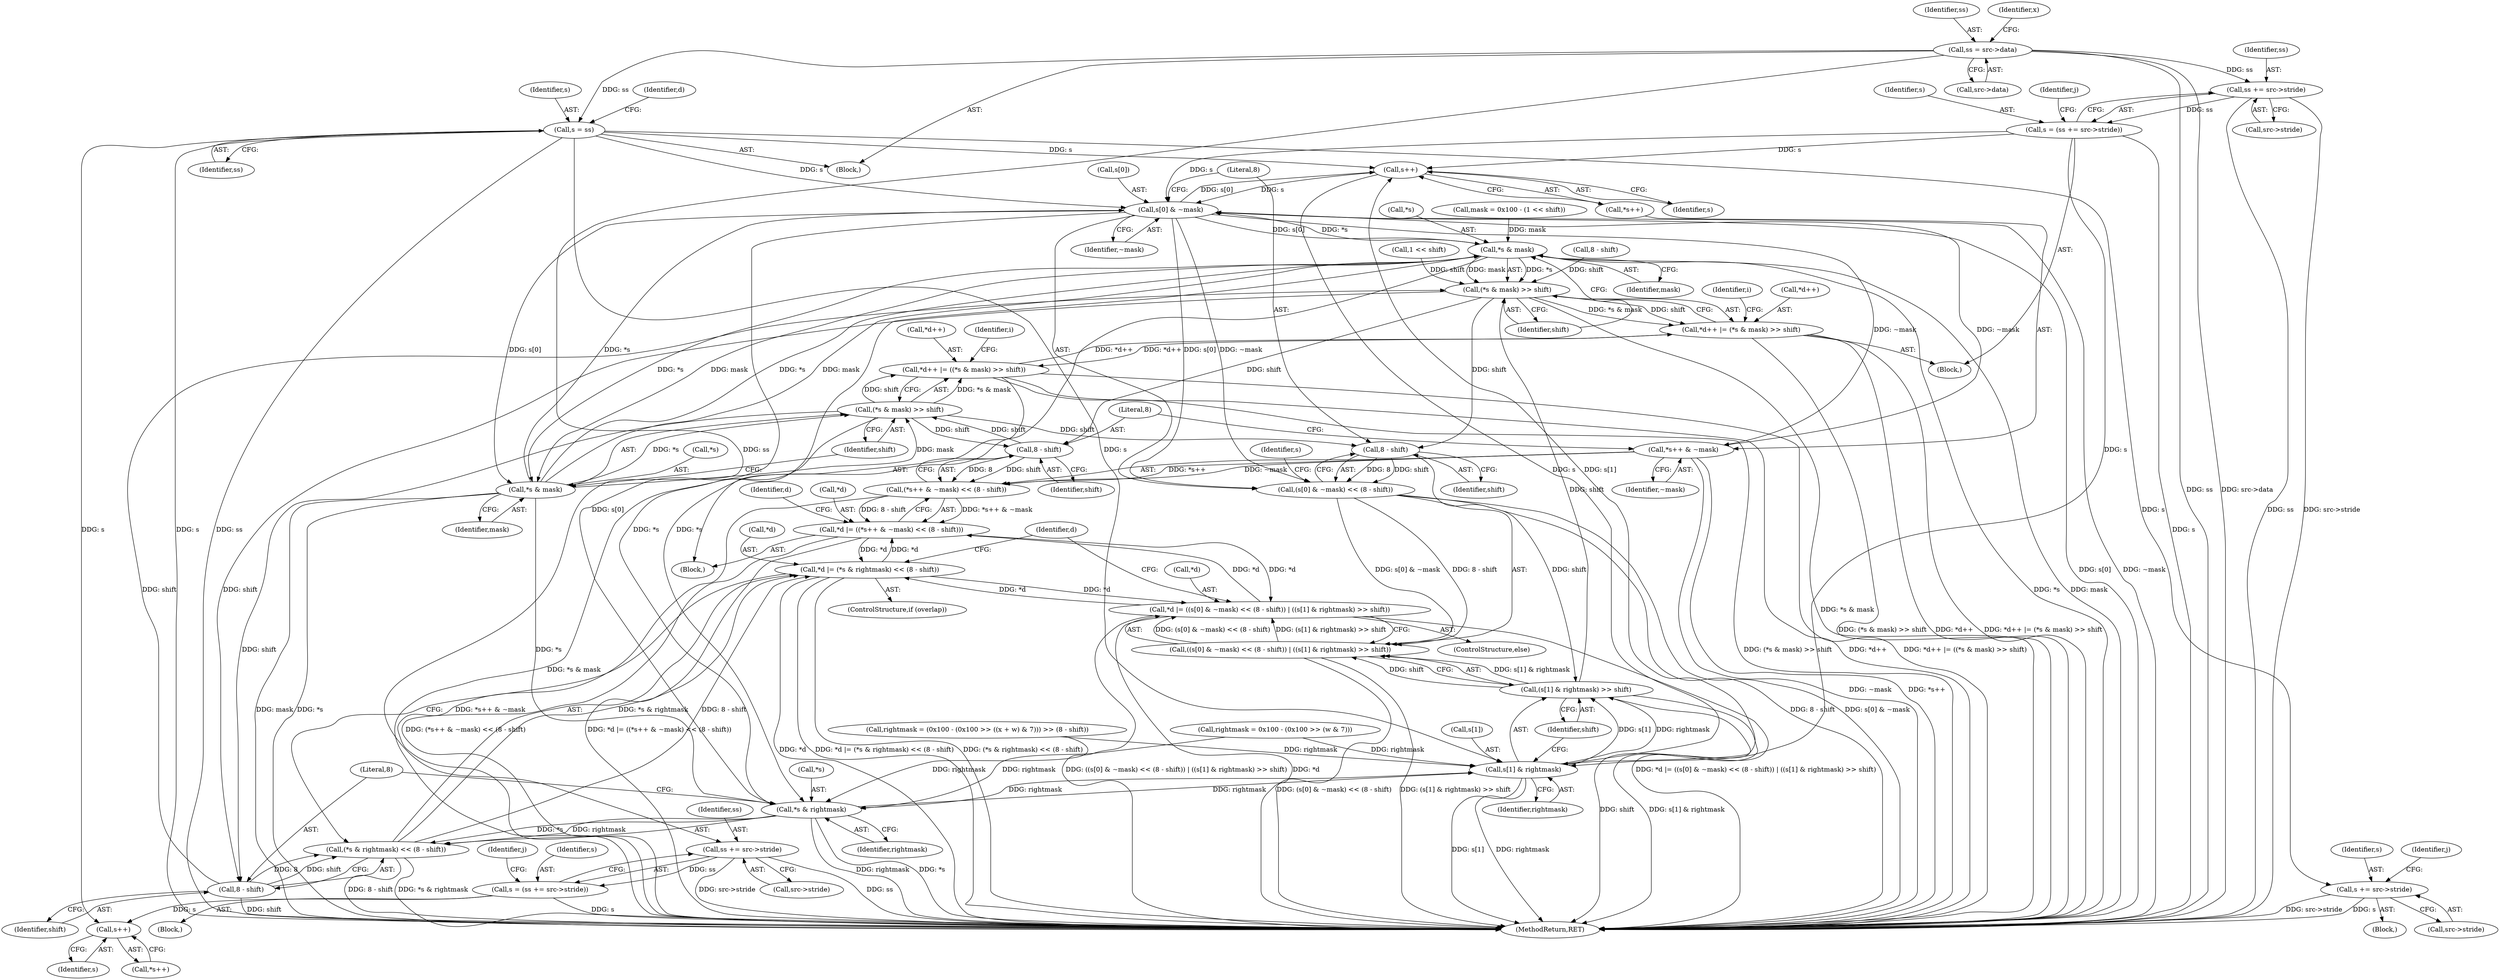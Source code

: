 digraph "0_ghostscript_e698d5c11d27212aa1098bc5b1673a3378563092_3@pointer" {
"1000150" [label="(Call,ss = src->data)"];
"1000286" [label="(Call,s = ss)"];
"1000390" [label="(Call,s += src->stride)"];
"1000441" [label="(Call,s++)"];
"1000558" [label="(Call,s++)"];
"1000593" [label="(Call,s[0] & ~mask)"];
"1000535" [label="(Call,*s & mask)"];
"1000534" [label="(Call,(*s & mask) >> shift)"];
"1000530" [label="(Call,*d++ |= (*s & mask) >> shift)"];
"1000564" [label="(Call,*d++ |= ((*s & mask) >> shift))"];
"1000561" [label="(Call,8 - shift)"];
"1000555" [label="(Call,(*s++ & ~mask) << (8 - shift))"];
"1000552" [label="(Call,*d |= ((*s++ & ~mask) << (8 - shift)))"];
"1000576" [label="(Call,*d |= (*s & rightmask) << (8 - shift))"];
"1000588" [label="(Call,*d |= ((s[0] & ~mask) << (8 - shift)) | ((s[1] & rightmask) >> shift))"];
"1000568" [label="(Call,(*s & mask) >> shift)"];
"1000584" [label="(Call,8 - shift)"];
"1000579" [label="(Call,(*s & rightmask) << (8 - shift))"];
"1000598" [label="(Call,8 - shift)"];
"1000592" [label="(Call,(s[0] & ~mask) << (8 - shift))"];
"1000591" [label="(Call,((s[0] & ~mask) << (8 - shift)) | ((s[1] & rightmask) >> shift))"];
"1000601" [label="(Call,(s[1] & rightmask) >> shift)"];
"1000569" [label="(Call,*s & mask)"];
"1000580" [label="(Call,*s & rightmask)"];
"1000602" [label="(Call,s[1] & rightmask)"];
"1000556" [label="(Call,*s++ & ~mask)"];
"1000459" [label="(Call,ss += src->stride)"];
"1000457" [label="(Call,s = (ss += src->stride))"];
"1000617" [label="(Call,ss += src->stride)"];
"1000615" [label="(Call,s = (ss += src->stride))"];
"1000561" [label="(Call,8 - shift)"];
"1000391" [label="(Identifier,s)"];
"1000288" [label="(Identifier,ss)"];
"1000375" [label="(Block,)"];
"1000286" [label="(Call,s = ss)"];
"1000551" [label="(Block,)"];
"1000528" [label="(Identifier,j)"];
"1000555" [label="(Call,(*s++ & ~mask) << (8 - shift))"];
"1000573" [label="(Identifier,shift)"];
"1000495" [label="(Call,rightmask = (0x100 - (0x100 >> ((x + w) & 7))) >> (8 - shift))"];
"1000568" [label="(Call,(*s & mask) >> shift)"];
"1000577" [label="(Call,*d)"];
"1000586" [label="(Identifier,shift)"];
"1000594" [label="(Call,s[0])"];
"1000601" [label="(Call,(s[1] & rightmask) >> shift)"];
"1000615" [label="(Call,s = (ss += src->stride))"];
"1000290" [label="(Identifier,d)"];
"1000542" [label="(Identifier,i)"];
"1000591" [label="(Call,((s[0] & ~mask) << (8 - shift)) | ((s[1] & rightmask) >> shift))"];
"1000530" [label="(Call,*d++ |= (*s & mask) >> shift)"];
"1000583" [label="(Identifier,rightmask)"];
"1000461" [label="(Call,src->stride)"];
"1000587" [label="(ControlStructure,else)"];
"1000565" [label="(Call,*d++)"];
"1000569" [label="(Call,*s & mask)"];
"1000597" [label="(Identifier,~mask)"];
"1000603" [label="(Call,s[1])"];
"1000531" [label="(Call,*d++)"];
"1000536" [label="(Call,*s)"];
"1000150" [label="(Call,ss = src->data)"];
"1000459" [label="(Call,ss += src->stride)"];
"1000581" [label="(Call,*s)"];
"1000550" [label="(Identifier,i)"];
"1000607" [label="(Identifier,shift)"];
"1000618" [label="(Identifier,ss)"];
"1000617" [label="(Call,ss += src->stride)"];
"1000535" [label="(Call,*s & mask)"];
"1000593" [label="(Call,s[0] & ~mask)"];
"1000589" [label="(Call,*d)"];
"1000559" [label="(Identifier,s)"];
"1000529" [label="(Block,)"];
"1000580" [label="(Call,*s & rightmask)"];
"1000507" [label="(Call,8 - shift)"];
"1000486" [label="(Call,mask = 0x100 - (1 << shift))"];
"1000392" [label="(Call,src->stride)"];
"1000151" [label="(Identifier,ss)"];
"1000579" [label="(Call,(*s & rightmask) << (8 - shift))"];
"1000374" [label="(Identifier,j)"];
"1000425" [label="(Identifier,j)"];
"1000616" [label="(Identifier,s)"];
"1000599" [label="(Literal,8)"];
"1000585" [label="(Literal,8)"];
"1000564" [label="(Call,*d++ |= ((*s & mask) >> shift))"];
"1000426" [label="(Block,)"];
"1000588" [label="(Call,*d |= ((s[0] & ~mask) << (8 - shift)) | ((s[1] & rightmask) >> shift))"];
"1000570" [label="(Call,*s)"];
"1000113" [label="(Block,)"];
"1000511" [label="(Call,rightmask = 0x100 - (0x100 >> (w & 7)))"];
"1000457" [label="(Call,s = (ss += src->stride))"];
"1000442" [label="(Identifier,s)"];
"1000576" [label="(Call,*d |= (*s & rightmask) << (8 - shift))"];
"1000609" [label="(Identifier,d)"];
"1000574" [label="(ControlStructure,if (overlap))"];
"1000584" [label="(Call,8 - shift)"];
"1000624" [label="(MethodReturn,RET)"];
"1000460" [label="(Identifier,ss)"];
"1000619" [label="(Call,src->stride)"];
"1000556" [label="(Call,*s++ & ~mask)"];
"1000558" [label="(Call,s++)"];
"1000563" [label="(Identifier,shift)"];
"1000539" [label="(Identifier,shift)"];
"1000600" [label="(Identifier,shift)"];
"1000602" [label="(Call,s[1] & rightmask)"];
"1000157" [label="(Identifier,x)"];
"1000557" [label="(Call,*s++)"];
"1000604" [label="(Identifier,s)"];
"1000560" [label="(Identifier,~mask)"];
"1000440" [label="(Call,*s++)"];
"1000534" [label="(Call,(*s & mask) >> shift)"];
"1000553" [label="(Call,*d)"];
"1000552" [label="(Call,*d |= ((*s++ & ~mask) << (8 - shift)))"];
"1000152" [label="(Call,src->data)"];
"1000441" [label="(Call,s++)"];
"1000390" [label="(Call,s += src->stride)"];
"1000562" [label="(Literal,8)"];
"1000287" [label="(Identifier,s)"];
"1000598" [label="(Call,8 - shift)"];
"1000592" [label="(Call,(s[0] & ~mask) << (8 - shift))"];
"1000606" [label="(Identifier,rightmask)"];
"1000538" [label="(Identifier,mask)"];
"1000458" [label="(Identifier,s)"];
"1000572" [label="(Identifier,mask)"];
"1000567" [label="(Identifier,d)"];
"1000490" [label="(Call,1 << shift)"];
"1000150" -> "1000113"  [label="AST: "];
"1000150" -> "1000152"  [label="CFG: "];
"1000151" -> "1000150"  [label="AST: "];
"1000152" -> "1000150"  [label="AST: "];
"1000157" -> "1000150"  [label="CFG: "];
"1000150" -> "1000624"  [label="DDG: ss"];
"1000150" -> "1000624"  [label="DDG: src->data"];
"1000150" -> "1000286"  [label="DDG: ss"];
"1000150" -> "1000459"  [label="DDG: ss"];
"1000150" -> "1000617"  [label="DDG: ss"];
"1000286" -> "1000113"  [label="AST: "];
"1000286" -> "1000288"  [label="CFG: "];
"1000287" -> "1000286"  [label="AST: "];
"1000288" -> "1000286"  [label="AST: "];
"1000290" -> "1000286"  [label="CFG: "];
"1000286" -> "1000624"  [label="DDG: s"];
"1000286" -> "1000624"  [label="DDG: ss"];
"1000286" -> "1000390"  [label="DDG: s"];
"1000286" -> "1000441"  [label="DDG: s"];
"1000286" -> "1000558"  [label="DDG: s"];
"1000286" -> "1000593"  [label="DDG: s"];
"1000286" -> "1000602"  [label="DDG: s"];
"1000390" -> "1000375"  [label="AST: "];
"1000390" -> "1000392"  [label="CFG: "];
"1000391" -> "1000390"  [label="AST: "];
"1000392" -> "1000390"  [label="AST: "];
"1000374" -> "1000390"  [label="CFG: "];
"1000390" -> "1000624"  [label="DDG: src->stride"];
"1000390" -> "1000624"  [label="DDG: s"];
"1000441" -> "1000440"  [label="AST: "];
"1000441" -> "1000442"  [label="CFG: "];
"1000442" -> "1000441"  [label="AST: "];
"1000440" -> "1000441"  [label="CFG: "];
"1000457" -> "1000441"  [label="DDG: s"];
"1000558" -> "1000557"  [label="AST: "];
"1000558" -> "1000559"  [label="CFG: "];
"1000559" -> "1000558"  [label="AST: "];
"1000557" -> "1000558"  [label="CFG: "];
"1000615" -> "1000558"  [label="DDG: s"];
"1000593" -> "1000558"  [label="DDG: s[0]"];
"1000602" -> "1000558"  [label="DDG: s[1]"];
"1000558" -> "1000593"  [label="DDG: s"];
"1000558" -> "1000602"  [label="DDG: s"];
"1000593" -> "1000592"  [label="AST: "];
"1000593" -> "1000597"  [label="CFG: "];
"1000594" -> "1000593"  [label="AST: "];
"1000597" -> "1000593"  [label="AST: "];
"1000599" -> "1000593"  [label="CFG: "];
"1000593" -> "1000624"  [label="DDG: ~mask"];
"1000593" -> "1000624"  [label="DDG: s[0]"];
"1000593" -> "1000535"  [label="DDG: s[0]"];
"1000593" -> "1000556"  [label="DDG: ~mask"];
"1000593" -> "1000569"  [label="DDG: s[0]"];
"1000593" -> "1000580"  [label="DDG: s[0]"];
"1000593" -> "1000592"  [label="DDG: s[0]"];
"1000593" -> "1000592"  [label="DDG: ~mask"];
"1000615" -> "1000593"  [label="DDG: s"];
"1000535" -> "1000593"  [label="DDG: *s"];
"1000569" -> "1000593"  [label="DDG: *s"];
"1000556" -> "1000593"  [label="DDG: ~mask"];
"1000535" -> "1000534"  [label="AST: "];
"1000535" -> "1000538"  [label="CFG: "];
"1000536" -> "1000535"  [label="AST: "];
"1000538" -> "1000535"  [label="AST: "];
"1000539" -> "1000535"  [label="CFG: "];
"1000535" -> "1000624"  [label="DDG: *s"];
"1000535" -> "1000624"  [label="DDG: mask"];
"1000535" -> "1000534"  [label="DDG: *s"];
"1000535" -> "1000534"  [label="DDG: mask"];
"1000580" -> "1000535"  [label="DDG: *s"];
"1000569" -> "1000535"  [label="DDG: *s"];
"1000569" -> "1000535"  [label="DDG: mask"];
"1000486" -> "1000535"  [label="DDG: mask"];
"1000535" -> "1000569"  [label="DDG: *s"];
"1000535" -> "1000569"  [label="DDG: mask"];
"1000535" -> "1000580"  [label="DDG: *s"];
"1000534" -> "1000530"  [label="AST: "];
"1000534" -> "1000539"  [label="CFG: "];
"1000539" -> "1000534"  [label="AST: "];
"1000530" -> "1000534"  [label="CFG: "];
"1000534" -> "1000624"  [label="DDG: *s & mask"];
"1000534" -> "1000530"  [label="DDG: *s & mask"];
"1000534" -> "1000530"  [label="DDG: shift"];
"1000601" -> "1000534"  [label="DDG: shift"];
"1000507" -> "1000534"  [label="DDG: shift"];
"1000584" -> "1000534"  [label="DDG: shift"];
"1000490" -> "1000534"  [label="DDG: shift"];
"1000534" -> "1000561"  [label="DDG: shift"];
"1000534" -> "1000584"  [label="DDG: shift"];
"1000534" -> "1000598"  [label="DDG: shift"];
"1000530" -> "1000529"  [label="AST: "];
"1000531" -> "1000530"  [label="AST: "];
"1000542" -> "1000530"  [label="CFG: "];
"1000530" -> "1000624"  [label="DDG: *d++"];
"1000530" -> "1000624"  [label="DDG: *d++ |= (*s & mask) >> shift"];
"1000530" -> "1000624"  [label="DDG: (*s & mask) >> shift"];
"1000564" -> "1000530"  [label="DDG: *d++"];
"1000530" -> "1000564"  [label="DDG: *d++"];
"1000564" -> "1000551"  [label="AST: "];
"1000564" -> "1000568"  [label="CFG: "];
"1000565" -> "1000564"  [label="AST: "];
"1000568" -> "1000564"  [label="AST: "];
"1000550" -> "1000564"  [label="CFG: "];
"1000564" -> "1000624"  [label="DDG: (*s & mask) >> shift"];
"1000564" -> "1000624"  [label="DDG: *d++"];
"1000564" -> "1000624"  [label="DDG: *d++ |= ((*s & mask) >> shift)"];
"1000568" -> "1000564"  [label="DDG: *s & mask"];
"1000568" -> "1000564"  [label="DDG: shift"];
"1000561" -> "1000555"  [label="AST: "];
"1000561" -> "1000563"  [label="CFG: "];
"1000562" -> "1000561"  [label="AST: "];
"1000563" -> "1000561"  [label="AST: "];
"1000555" -> "1000561"  [label="CFG: "];
"1000561" -> "1000555"  [label="DDG: 8"];
"1000561" -> "1000555"  [label="DDG: shift"];
"1000568" -> "1000561"  [label="DDG: shift"];
"1000561" -> "1000568"  [label="DDG: shift"];
"1000555" -> "1000552"  [label="AST: "];
"1000556" -> "1000555"  [label="AST: "];
"1000552" -> "1000555"  [label="CFG: "];
"1000555" -> "1000624"  [label="DDG: *s++ & ~mask"];
"1000555" -> "1000552"  [label="DDG: *s++ & ~mask"];
"1000555" -> "1000552"  [label="DDG: 8 - shift"];
"1000556" -> "1000555"  [label="DDG: *s++"];
"1000556" -> "1000555"  [label="DDG: ~mask"];
"1000552" -> "1000551"  [label="AST: "];
"1000553" -> "1000552"  [label="AST: "];
"1000567" -> "1000552"  [label="CFG: "];
"1000552" -> "1000624"  [label="DDG: (*s++ & ~mask) << (8 - shift)"];
"1000552" -> "1000624"  [label="DDG: *d |= ((*s++ & ~mask) << (8 - shift))"];
"1000588" -> "1000552"  [label="DDG: *d"];
"1000576" -> "1000552"  [label="DDG: *d"];
"1000552" -> "1000576"  [label="DDG: *d"];
"1000552" -> "1000588"  [label="DDG: *d"];
"1000576" -> "1000574"  [label="AST: "];
"1000576" -> "1000579"  [label="CFG: "];
"1000577" -> "1000576"  [label="AST: "];
"1000579" -> "1000576"  [label="AST: "];
"1000609" -> "1000576"  [label="CFG: "];
"1000576" -> "1000624"  [label="DDG: (*s & rightmask) << (8 - shift)"];
"1000576" -> "1000624"  [label="DDG: *d"];
"1000576" -> "1000624"  [label="DDG: *d |= (*s & rightmask) << (8 - shift)"];
"1000588" -> "1000576"  [label="DDG: *d"];
"1000579" -> "1000576"  [label="DDG: *s & rightmask"];
"1000579" -> "1000576"  [label="DDG: 8 - shift"];
"1000576" -> "1000588"  [label="DDG: *d"];
"1000588" -> "1000587"  [label="AST: "];
"1000588" -> "1000591"  [label="CFG: "];
"1000589" -> "1000588"  [label="AST: "];
"1000591" -> "1000588"  [label="AST: "];
"1000609" -> "1000588"  [label="CFG: "];
"1000588" -> "1000624"  [label="DDG: *d"];
"1000588" -> "1000624"  [label="DDG: *d |= ((s[0] & ~mask) << (8 - shift)) | ((s[1] & rightmask) >> shift)"];
"1000588" -> "1000624"  [label="DDG: ((s[0] & ~mask) << (8 - shift)) | ((s[1] & rightmask) >> shift)"];
"1000591" -> "1000588"  [label="DDG: (s[0] & ~mask) << (8 - shift)"];
"1000591" -> "1000588"  [label="DDG: (s[1] & rightmask) >> shift"];
"1000568" -> "1000573"  [label="CFG: "];
"1000569" -> "1000568"  [label="AST: "];
"1000573" -> "1000568"  [label="AST: "];
"1000568" -> "1000624"  [label="DDG: *s & mask"];
"1000569" -> "1000568"  [label="DDG: *s"];
"1000569" -> "1000568"  [label="DDG: mask"];
"1000568" -> "1000584"  [label="DDG: shift"];
"1000568" -> "1000598"  [label="DDG: shift"];
"1000584" -> "1000579"  [label="AST: "];
"1000584" -> "1000586"  [label="CFG: "];
"1000585" -> "1000584"  [label="AST: "];
"1000586" -> "1000584"  [label="AST: "];
"1000579" -> "1000584"  [label="CFG: "];
"1000584" -> "1000624"  [label="DDG: shift"];
"1000584" -> "1000579"  [label="DDG: 8"];
"1000584" -> "1000579"  [label="DDG: shift"];
"1000580" -> "1000579"  [label="AST: "];
"1000579" -> "1000624"  [label="DDG: *s & rightmask"];
"1000579" -> "1000624"  [label="DDG: 8 - shift"];
"1000580" -> "1000579"  [label="DDG: *s"];
"1000580" -> "1000579"  [label="DDG: rightmask"];
"1000598" -> "1000592"  [label="AST: "];
"1000598" -> "1000600"  [label="CFG: "];
"1000599" -> "1000598"  [label="AST: "];
"1000600" -> "1000598"  [label="AST: "];
"1000592" -> "1000598"  [label="CFG: "];
"1000598" -> "1000592"  [label="DDG: 8"];
"1000598" -> "1000592"  [label="DDG: shift"];
"1000598" -> "1000601"  [label="DDG: shift"];
"1000592" -> "1000591"  [label="AST: "];
"1000604" -> "1000592"  [label="CFG: "];
"1000592" -> "1000624"  [label="DDG: 8 - shift"];
"1000592" -> "1000624"  [label="DDG: s[0] & ~mask"];
"1000592" -> "1000591"  [label="DDG: s[0] & ~mask"];
"1000592" -> "1000591"  [label="DDG: 8 - shift"];
"1000591" -> "1000601"  [label="CFG: "];
"1000601" -> "1000591"  [label="AST: "];
"1000591" -> "1000624"  [label="DDG: (s[0] & ~mask) << (8 - shift)"];
"1000591" -> "1000624"  [label="DDG: (s[1] & rightmask) >> shift"];
"1000601" -> "1000591"  [label="DDG: s[1] & rightmask"];
"1000601" -> "1000591"  [label="DDG: shift"];
"1000601" -> "1000607"  [label="CFG: "];
"1000602" -> "1000601"  [label="AST: "];
"1000607" -> "1000601"  [label="AST: "];
"1000601" -> "1000624"  [label="DDG: shift"];
"1000601" -> "1000624"  [label="DDG: s[1] & rightmask"];
"1000602" -> "1000601"  [label="DDG: s[1]"];
"1000602" -> "1000601"  [label="DDG: rightmask"];
"1000569" -> "1000572"  [label="CFG: "];
"1000570" -> "1000569"  [label="AST: "];
"1000572" -> "1000569"  [label="AST: "];
"1000573" -> "1000569"  [label="CFG: "];
"1000569" -> "1000624"  [label="DDG: mask"];
"1000569" -> "1000624"  [label="DDG: *s"];
"1000569" -> "1000580"  [label="DDG: *s"];
"1000580" -> "1000583"  [label="CFG: "];
"1000581" -> "1000580"  [label="AST: "];
"1000583" -> "1000580"  [label="AST: "];
"1000585" -> "1000580"  [label="CFG: "];
"1000580" -> "1000624"  [label="DDG: rightmask"];
"1000580" -> "1000624"  [label="DDG: *s"];
"1000495" -> "1000580"  [label="DDG: rightmask"];
"1000511" -> "1000580"  [label="DDG: rightmask"];
"1000602" -> "1000580"  [label="DDG: rightmask"];
"1000580" -> "1000602"  [label="DDG: rightmask"];
"1000602" -> "1000606"  [label="CFG: "];
"1000603" -> "1000602"  [label="AST: "];
"1000606" -> "1000602"  [label="AST: "];
"1000607" -> "1000602"  [label="CFG: "];
"1000602" -> "1000624"  [label="DDG: s[1]"];
"1000602" -> "1000624"  [label="DDG: rightmask"];
"1000615" -> "1000602"  [label="DDG: s"];
"1000495" -> "1000602"  [label="DDG: rightmask"];
"1000511" -> "1000602"  [label="DDG: rightmask"];
"1000556" -> "1000560"  [label="CFG: "];
"1000557" -> "1000556"  [label="AST: "];
"1000560" -> "1000556"  [label="AST: "];
"1000562" -> "1000556"  [label="CFG: "];
"1000556" -> "1000624"  [label="DDG: ~mask"];
"1000556" -> "1000624"  [label="DDG: *s++"];
"1000459" -> "1000457"  [label="AST: "];
"1000459" -> "1000461"  [label="CFG: "];
"1000460" -> "1000459"  [label="AST: "];
"1000461" -> "1000459"  [label="AST: "];
"1000457" -> "1000459"  [label="CFG: "];
"1000459" -> "1000624"  [label="DDG: src->stride"];
"1000459" -> "1000624"  [label="DDG: ss"];
"1000459" -> "1000457"  [label="DDG: ss"];
"1000457" -> "1000426"  [label="AST: "];
"1000458" -> "1000457"  [label="AST: "];
"1000425" -> "1000457"  [label="CFG: "];
"1000457" -> "1000624"  [label="DDG: s"];
"1000617" -> "1000615"  [label="AST: "];
"1000617" -> "1000619"  [label="CFG: "];
"1000618" -> "1000617"  [label="AST: "];
"1000619" -> "1000617"  [label="AST: "];
"1000615" -> "1000617"  [label="CFG: "];
"1000617" -> "1000624"  [label="DDG: ss"];
"1000617" -> "1000624"  [label="DDG: src->stride"];
"1000617" -> "1000615"  [label="DDG: ss"];
"1000615" -> "1000529"  [label="AST: "];
"1000616" -> "1000615"  [label="AST: "];
"1000528" -> "1000615"  [label="CFG: "];
"1000615" -> "1000624"  [label="DDG: s"];
}
